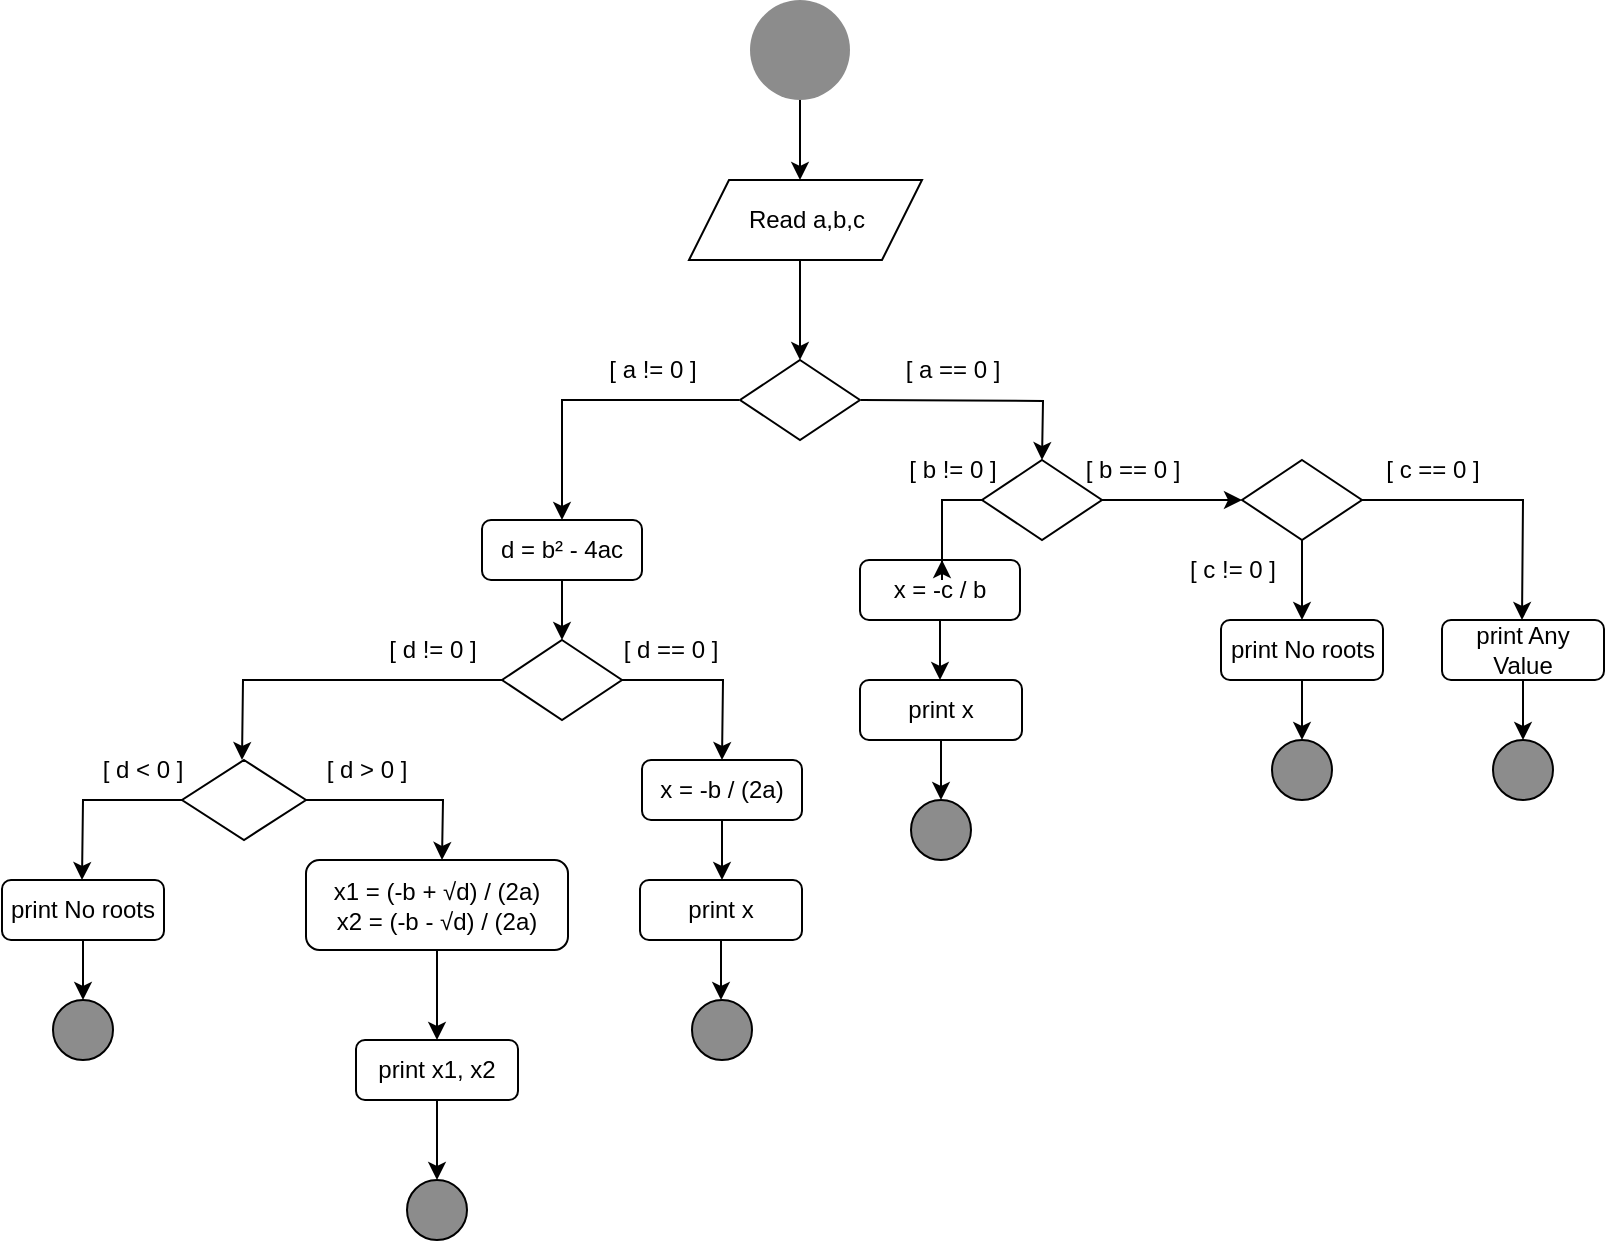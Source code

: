 <mxfile version="20.3.7" type="github">
  <diagram id="C5RBs43oDa-KdzZeNtuy" name="Page-1">
    <mxGraphModel dx="1184" dy="628" grid="1" gridSize="10" guides="1" tooltips="1" connect="1" arrows="1" fold="1" page="1" pageScale="1" pageWidth="827" pageHeight="1169" math="0" shadow="0">
      <root>
        <mxCell id="WIyWlLk6GJQsqaUBKTNV-0" />
        <mxCell id="WIyWlLk6GJQsqaUBKTNV-1" parent="WIyWlLk6GJQsqaUBKTNV-0" />
        <mxCell id="kxIFBW0uknAkVecd-re5-1" style="edgeStyle=orthogonalEdgeStyle;rounded=0;orthogonalLoop=1;jettySize=auto;html=1;" edge="1" parent="WIyWlLk6GJQsqaUBKTNV-1" source="kxIFBW0uknAkVecd-re5-0">
          <mxGeometry relative="1" as="geometry">
            <mxPoint x="399" y="110" as="targetPoint" />
          </mxGeometry>
        </mxCell>
        <mxCell id="kxIFBW0uknAkVecd-re5-0" value="" style="ellipse;whiteSpace=wrap;html=1;aspect=fixed;fillColor=#8C8C8C;strokeColor=none;" vertex="1" parent="WIyWlLk6GJQsqaUBKTNV-1">
          <mxGeometry x="374" y="20" width="50" height="50" as="geometry" />
        </mxCell>
        <mxCell id="kxIFBW0uknAkVecd-re5-5" value="" style="edgeStyle=orthogonalEdgeStyle;rounded=0;orthogonalLoop=1;jettySize=auto;html=1;" edge="1" parent="WIyWlLk6GJQsqaUBKTNV-1">
          <mxGeometry relative="1" as="geometry">
            <mxPoint x="399" y="150" as="sourcePoint" />
            <mxPoint x="399" y="200" as="targetPoint" />
          </mxGeometry>
        </mxCell>
        <mxCell id="kxIFBW0uknAkVecd-re5-6" style="edgeStyle=orthogonalEdgeStyle;rounded=0;orthogonalLoop=1;jettySize=auto;html=1;" edge="1" parent="WIyWlLk6GJQsqaUBKTNV-1">
          <mxGeometry relative="1" as="geometry">
            <mxPoint x="520" y="250" as="targetPoint" />
            <mxPoint x="429.5" y="220" as="sourcePoint" />
          </mxGeometry>
        </mxCell>
        <mxCell id="kxIFBW0uknAkVecd-re5-7" style="edgeStyle=orthogonalEdgeStyle;rounded=0;orthogonalLoop=1;jettySize=auto;html=1;" edge="1" parent="WIyWlLk6GJQsqaUBKTNV-1">
          <mxGeometry relative="1" as="geometry">
            <mxPoint x="280" y="280" as="targetPoint" />
            <mxPoint x="368.5" y="220" as="sourcePoint" />
            <Array as="points">
              <mxPoint x="280" y="220" />
            </Array>
          </mxGeometry>
        </mxCell>
        <mxCell id="kxIFBW0uknAkVecd-re5-8" value="[ a == 0 ]" style="text;html=1;align=center;verticalAlign=middle;resizable=0;points=[];autosize=1;strokeColor=none;fillColor=none;" vertex="1" parent="WIyWlLk6GJQsqaUBKTNV-1">
          <mxGeometry x="439.5" y="190" width="70" height="30" as="geometry" />
        </mxCell>
        <mxCell id="kxIFBW0uknAkVecd-re5-9" value="[ a != 0 ]" style="text;html=1;align=center;verticalAlign=middle;resizable=0;points=[];autosize=1;strokeColor=none;fillColor=none;" vertex="1" parent="WIyWlLk6GJQsqaUBKTNV-1">
          <mxGeometry x="290" y="190" width="70" height="30" as="geometry" />
        </mxCell>
        <mxCell id="kxIFBW0uknAkVecd-re5-10" value="Read a,b,c" style="shape=parallelogram;perimeter=parallelogramPerimeter;whiteSpace=wrap;html=1;fixedSize=1;strokeColor=default;fillColor=default;" vertex="1" parent="WIyWlLk6GJQsqaUBKTNV-1">
          <mxGeometry x="343.5" y="110" width="116.5" height="40" as="geometry" />
        </mxCell>
        <mxCell id="kxIFBW0uknAkVecd-re5-11" value="" style="rhombus;whiteSpace=wrap;html=1;strokeColor=default;fillColor=default;" vertex="1" parent="WIyWlLk6GJQsqaUBKTNV-1">
          <mxGeometry x="369" y="200" width="60" height="40" as="geometry" />
        </mxCell>
        <mxCell id="kxIFBW0uknAkVecd-re5-15" style="edgeStyle=orthogonalEdgeStyle;rounded=0;orthogonalLoop=1;jettySize=auto;html=1;" edge="1" parent="WIyWlLk6GJQsqaUBKTNV-1" source="kxIFBW0uknAkVecd-re5-12">
          <mxGeometry relative="1" as="geometry">
            <mxPoint x="470" y="300" as="targetPoint" />
          </mxGeometry>
        </mxCell>
        <mxCell id="kxIFBW0uknAkVecd-re5-16" style="edgeStyle=orthogonalEdgeStyle;rounded=0;orthogonalLoop=1;jettySize=auto;html=1;" edge="1" parent="WIyWlLk6GJQsqaUBKTNV-1" source="kxIFBW0uknAkVecd-re5-12" target="kxIFBW0uknAkVecd-re5-24">
          <mxGeometry relative="1" as="geometry">
            <mxPoint x="590" y="270" as="targetPoint" />
          </mxGeometry>
        </mxCell>
        <mxCell id="kxIFBW0uknAkVecd-re5-12" value="" style="rhombus;whiteSpace=wrap;html=1;strokeColor=default;fillColor=default;" vertex="1" parent="WIyWlLk6GJQsqaUBKTNV-1">
          <mxGeometry x="490" y="250" width="60" height="40" as="geometry" />
        </mxCell>
        <mxCell id="kxIFBW0uknAkVecd-re5-17" value="[ b == 0 ]" style="text;html=1;align=center;verticalAlign=middle;resizable=0;points=[];autosize=1;strokeColor=none;fillColor=none;gradientColor=none;" vertex="1" parent="WIyWlLk6GJQsqaUBKTNV-1">
          <mxGeometry x="530" y="240" width="70" height="30" as="geometry" />
        </mxCell>
        <mxCell id="kxIFBW0uknAkVecd-re5-18" value="[ b != 0 ]" style="text;html=1;align=center;verticalAlign=middle;resizable=0;points=[];autosize=1;strokeColor=none;fillColor=none;gradientColor=none;" vertex="1" parent="WIyWlLk6GJQsqaUBKTNV-1">
          <mxGeometry x="439.5" y="240" width="70" height="30" as="geometry" />
        </mxCell>
        <mxCell id="kxIFBW0uknAkVecd-re5-20" style="edgeStyle=orthogonalEdgeStyle;rounded=0;orthogonalLoop=1;jettySize=auto;html=1;" edge="1" parent="WIyWlLk6GJQsqaUBKTNV-1" source="kxIFBW0uknAkVecd-re5-19">
          <mxGeometry relative="1" as="geometry">
            <mxPoint x="469.0" y="360" as="targetPoint" />
          </mxGeometry>
        </mxCell>
        <mxCell id="kxIFBW0uknAkVecd-re5-19" value="x = -c / b" style="rounded=1;whiteSpace=wrap;html=1;strokeColor=default;fillColor=none;gradientColor=none;" vertex="1" parent="WIyWlLk6GJQsqaUBKTNV-1">
          <mxGeometry x="429" y="300" width="80" height="30" as="geometry" />
        </mxCell>
        <mxCell id="kxIFBW0uknAkVecd-re5-22" style="edgeStyle=orthogonalEdgeStyle;rounded=0;orthogonalLoop=1;jettySize=auto;html=1;" edge="1" parent="WIyWlLk6GJQsqaUBKTNV-1" source="kxIFBW0uknAkVecd-re5-21">
          <mxGeometry relative="1" as="geometry">
            <mxPoint x="469.5" y="420" as="targetPoint" />
          </mxGeometry>
        </mxCell>
        <mxCell id="kxIFBW0uknAkVecd-re5-21" value="print x" style="rounded=1;whiteSpace=wrap;html=1;strokeColor=default;fillColor=none;gradientColor=none;" vertex="1" parent="WIyWlLk6GJQsqaUBKTNV-1">
          <mxGeometry x="429" y="360" width="81" height="30" as="geometry" />
        </mxCell>
        <mxCell id="kxIFBW0uknAkVecd-re5-23" value="" style="ellipse;whiteSpace=wrap;html=1;aspect=fixed;fillColor=#8C8C8C;" vertex="1" parent="WIyWlLk6GJQsqaUBKTNV-1">
          <mxGeometry x="454.5" y="420" width="30" height="30" as="geometry" />
        </mxCell>
        <mxCell id="kxIFBW0uknAkVecd-re5-26" style="edgeStyle=orthogonalEdgeStyle;rounded=0;orthogonalLoop=1;jettySize=auto;html=1;" edge="1" parent="WIyWlLk6GJQsqaUBKTNV-1" source="kxIFBW0uknAkVecd-re5-24">
          <mxGeometry relative="1" as="geometry">
            <mxPoint x="760" y="330" as="targetPoint" />
          </mxGeometry>
        </mxCell>
        <mxCell id="kxIFBW0uknAkVecd-re5-27" style="edgeStyle=orthogonalEdgeStyle;rounded=0;orthogonalLoop=1;jettySize=auto;html=1;" edge="1" parent="WIyWlLk6GJQsqaUBKTNV-1" source="kxIFBW0uknAkVecd-re5-24">
          <mxGeometry relative="1" as="geometry">
            <mxPoint x="650" y="330" as="targetPoint" />
          </mxGeometry>
        </mxCell>
        <mxCell id="kxIFBW0uknAkVecd-re5-24" value="" style="rhombus;whiteSpace=wrap;html=1;strokeColor=default;fillColor=default;" vertex="1" parent="WIyWlLk6GJQsqaUBKTNV-1">
          <mxGeometry x="620" y="250" width="60" height="40" as="geometry" />
        </mxCell>
        <mxCell id="kxIFBW0uknAkVecd-re5-28" value="[ c == 0 ]" style="text;html=1;align=center;verticalAlign=middle;resizable=0;points=[];autosize=1;strokeColor=none;fillColor=none;gradientColor=none;" vertex="1" parent="WIyWlLk6GJQsqaUBKTNV-1">
          <mxGeometry x="680" y="240" width="70" height="30" as="geometry" />
        </mxCell>
        <mxCell id="kxIFBW0uknAkVecd-re5-29" value="[ c != 0 ]" style="text;html=1;align=center;verticalAlign=middle;resizable=0;points=[];autosize=1;strokeColor=none;fillColor=none;gradientColor=none;" vertex="1" parent="WIyWlLk6GJQsqaUBKTNV-1">
          <mxGeometry x="580" y="290" width="70" height="30" as="geometry" />
        </mxCell>
        <mxCell id="kxIFBW0uknAkVecd-re5-35" style="edgeStyle=orthogonalEdgeStyle;rounded=0;orthogonalLoop=1;jettySize=auto;html=1;" edge="1" parent="WIyWlLk6GJQsqaUBKTNV-1" source="kxIFBW0uknAkVecd-re5-31">
          <mxGeometry relative="1" as="geometry">
            <mxPoint x="760.5" y="390" as="targetPoint" />
          </mxGeometry>
        </mxCell>
        <mxCell id="kxIFBW0uknAkVecd-re5-31" value="print Any Value" style="rounded=1;whiteSpace=wrap;html=1;strokeColor=default;fillColor=none;gradientColor=none;" vertex="1" parent="WIyWlLk6GJQsqaUBKTNV-1">
          <mxGeometry x="720" y="330" width="81" height="30" as="geometry" />
        </mxCell>
        <mxCell id="kxIFBW0uknAkVecd-re5-33" value="" style="ellipse;whiteSpace=wrap;html=1;aspect=fixed;fillColor=#8C8C8C;" vertex="1" parent="WIyWlLk6GJQsqaUBKTNV-1">
          <mxGeometry x="745.5" y="390" width="30" height="30" as="geometry" />
        </mxCell>
        <mxCell id="kxIFBW0uknAkVecd-re5-36" style="edgeStyle=orthogonalEdgeStyle;rounded=0;orthogonalLoop=1;jettySize=auto;html=1;" edge="1" parent="WIyWlLk6GJQsqaUBKTNV-1" source="kxIFBW0uknAkVecd-re5-34">
          <mxGeometry relative="1" as="geometry">
            <mxPoint x="650" y="390" as="targetPoint" />
          </mxGeometry>
        </mxCell>
        <mxCell id="kxIFBW0uknAkVecd-re5-34" value="print No roots" style="rounded=1;whiteSpace=wrap;html=1;strokeColor=default;fillColor=none;gradientColor=none;" vertex="1" parent="WIyWlLk6GJQsqaUBKTNV-1">
          <mxGeometry x="609.5" y="330" width="81" height="30" as="geometry" />
        </mxCell>
        <mxCell id="kxIFBW0uknAkVecd-re5-37" value="" style="ellipse;whiteSpace=wrap;html=1;aspect=fixed;fillColor=#8C8C8C;perimeterSpacing=1;" vertex="1" parent="WIyWlLk6GJQsqaUBKTNV-1">
          <mxGeometry x="635" y="390" width="30" height="30" as="geometry" />
        </mxCell>
        <mxCell id="kxIFBW0uknAkVecd-re5-40" style="edgeStyle=orthogonalEdgeStyle;rounded=0;orthogonalLoop=1;jettySize=auto;html=1;fontColor=#FFFFFF;" edge="1" parent="WIyWlLk6GJQsqaUBKTNV-1" source="kxIFBW0uknAkVecd-re5-39">
          <mxGeometry relative="1" as="geometry">
            <mxPoint x="280" y="340" as="targetPoint" />
          </mxGeometry>
        </mxCell>
        <mxCell id="kxIFBW0uknAkVecd-re5-39" value="d = b²&amp;nbsp;- 4ac" style="rounded=1;whiteSpace=wrap;html=1;strokeColor=default;fillColor=none;gradientColor=none;" vertex="1" parent="WIyWlLk6GJQsqaUBKTNV-1">
          <mxGeometry x="240" y="280" width="80" height="30" as="geometry" />
        </mxCell>
        <mxCell id="kxIFBW0uknAkVecd-re5-42" style="edgeStyle=orthogonalEdgeStyle;rounded=0;orthogonalLoop=1;jettySize=auto;html=1;fontColor=#FFFFFF;" edge="1" parent="WIyWlLk6GJQsqaUBKTNV-1" source="kxIFBW0uknAkVecd-re5-41">
          <mxGeometry relative="1" as="geometry">
            <mxPoint x="360" y="400" as="targetPoint" />
          </mxGeometry>
        </mxCell>
        <mxCell id="kxIFBW0uknAkVecd-re5-43" style="edgeStyle=orthogonalEdgeStyle;rounded=0;orthogonalLoop=1;jettySize=auto;html=1;fontColor=#FFFFFF;" edge="1" parent="WIyWlLk6GJQsqaUBKTNV-1" source="kxIFBW0uknAkVecd-re5-41">
          <mxGeometry relative="1" as="geometry">
            <mxPoint x="120" y="400" as="targetPoint" />
          </mxGeometry>
        </mxCell>
        <mxCell id="kxIFBW0uknAkVecd-re5-41" value="" style="rhombus;whiteSpace=wrap;html=1;strokeColor=default;fillColor=default;" vertex="1" parent="WIyWlLk6GJQsqaUBKTNV-1">
          <mxGeometry x="250" y="340" width="60" height="40" as="geometry" />
        </mxCell>
        <mxCell id="kxIFBW0uknAkVecd-re5-44" value="[ d == 0 ]" style="text;html=1;align=center;verticalAlign=middle;resizable=0;points=[];autosize=1;strokeColor=none;fillColor=none;gradientColor=none;" vertex="1" parent="WIyWlLk6GJQsqaUBKTNV-1">
          <mxGeometry x="299" y="330" width="70" height="30" as="geometry" />
        </mxCell>
        <mxCell id="kxIFBW0uknAkVecd-re5-46" style="edgeStyle=orthogonalEdgeStyle;rounded=0;orthogonalLoop=1;jettySize=auto;html=1;fontColor=#FFFFFF;" edge="1" parent="WIyWlLk6GJQsqaUBKTNV-1" source="kxIFBW0uknAkVecd-re5-45">
          <mxGeometry relative="1" as="geometry">
            <mxPoint x="360" y="460" as="targetPoint" />
          </mxGeometry>
        </mxCell>
        <mxCell id="kxIFBW0uknAkVecd-re5-45" value="x = -b / (2a)" style="rounded=1;whiteSpace=wrap;html=1;strokeColor=default;fillColor=none;gradientColor=none;" vertex="1" parent="WIyWlLk6GJQsqaUBKTNV-1">
          <mxGeometry x="320" y="400" width="80" height="30" as="geometry" />
        </mxCell>
        <mxCell id="kxIFBW0uknAkVecd-re5-48" style="edgeStyle=orthogonalEdgeStyle;rounded=0;orthogonalLoop=1;jettySize=auto;html=1;fontColor=#FFFFFF;" edge="1" parent="WIyWlLk6GJQsqaUBKTNV-1" source="kxIFBW0uknAkVecd-re5-47">
          <mxGeometry relative="1" as="geometry">
            <mxPoint x="359.5" y="520" as="targetPoint" />
          </mxGeometry>
        </mxCell>
        <mxCell id="kxIFBW0uknAkVecd-re5-47" value="print x" style="rounded=1;whiteSpace=wrap;html=1;strokeColor=default;fillColor=none;gradientColor=none;" vertex="1" parent="WIyWlLk6GJQsqaUBKTNV-1">
          <mxGeometry x="319" y="460" width="81" height="30" as="geometry" />
        </mxCell>
        <mxCell id="kxIFBW0uknAkVecd-re5-49" value="" style="ellipse;whiteSpace=wrap;html=1;aspect=fixed;fillColor=#8C8C8C;" vertex="1" parent="WIyWlLk6GJQsqaUBKTNV-1">
          <mxGeometry x="345" y="520" width="30" height="30" as="geometry" />
        </mxCell>
        <mxCell id="kxIFBW0uknAkVecd-re5-50" value="[ d != 0 ]" style="text;html=1;align=center;verticalAlign=middle;resizable=0;points=[];autosize=1;strokeColor=none;fillColor=none;gradientColor=none;" vertex="1" parent="WIyWlLk6GJQsqaUBKTNV-1">
          <mxGeometry x="180" y="330" width="70" height="30" as="geometry" />
        </mxCell>
        <mxCell id="kxIFBW0uknAkVecd-re5-53" style="edgeStyle=orthogonalEdgeStyle;rounded=0;orthogonalLoop=1;jettySize=auto;html=1;fontColor=#FFFFFF;" edge="1" parent="WIyWlLk6GJQsqaUBKTNV-1" source="kxIFBW0uknAkVecd-re5-51">
          <mxGeometry relative="1" as="geometry">
            <mxPoint x="40" y="460" as="targetPoint" />
          </mxGeometry>
        </mxCell>
        <mxCell id="kxIFBW0uknAkVecd-re5-66" style="edgeStyle=orthogonalEdgeStyle;rounded=0;orthogonalLoop=1;jettySize=auto;html=1;fontColor=#FFFFFF;" edge="1" parent="WIyWlLk6GJQsqaUBKTNV-1" source="kxIFBW0uknAkVecd-re5-51">
          <mxGeometry relative="1" as="geometry">
            <mxPoint x="220" y="450" as="targetPoint" />
          </mxGeometry>
        </mxCell>
        <mxCell id="kxIFBW0uknAkVecd-re5-51" value="" style="rhombus;whiteSpace=wrap;html=1;strokeColor=default;fillColor=default;" vertex="1" parent="WIyWlLk6GJQsqaUBKTNV-1">
          <mxGeometry x="90" y="400" width="62" height="40" as="geometry" />
        </mxCell>
        <mxCell id="kxIFBW0uknAkVecd-re5-54" value="[ d &amp;gt; 0 ]" style="text;html=1;align=center;verticalAlign=middle;resizable=0;points=[];autosize=1;strokeColor=none;fillColor=none;gradientColor=none;" vertex="1" parent="WIyWlLk6GJQsqaUBKTNV-1">
          <mxGeometry x="152" y="390" width="60" height="30" as="geometry" />
        </mxCell>
        <mxCell id="kxIFBW0uknAkVecd-re5-55" value="[ d &amp;lt; 0 ]" style="text;html=1;align=center;verticalAlign=middle;resizable=0;points=[];autosize=1;strokeColor=none;fillColor=none;gradientColor=none;" vertex="1" parent="WIyWlLk6GJQsqaUBKTNV-1">
          <mxGeometry x="40" y="390" width="60" height="30" as="geometry" />
        </mxCell>
        <mxCell id="kxIFBW0uknAkVecd-re5-60" style="edgeStyle=orthogonalEdgeStyle;rounded=0;orthogonalLoop=1;jettySize=auto;html=1;fontColor=#FFFFFF;" edge="1" parent="WIyWlLk6GJQsqaUBKTNV-1" source="kxIFBW0uknAkVecd-re5-59">
          <mxGeometry relative="1" as="geometry">
            <mxPoint x="40.5" y="520" as="targetPoint" />
          </mxGeometry>
        </mxCell>
        <mxCell id="kxIFBW0uknAkVecd-re5-59" value="print No roots" style="rounded=1;whiteSpace=wrap;html=1;strokeColor=default;fillColor=none;gradientColor=none;" vertex="1" parent="WIyWlLk6GJQsqaUBKTNV-1">
          <mxGeometry y="460" width="81" height="30" as="geometry" />
        </mxCell>
        <mxCell id="kxIFBW0uknAkVecd-re5-61" value="" style="ellipse;whiteSpace=wrap;html=1;aspect=fixed;fillColor=#8C8C8C;" vertex="1" parent="WIyWlLk6GJQsqaUBKTNV-1">
          <mxGeometry x="25.5" y="520" width="30" height="30" as="geometry" />
        </mxCell>
        <mxCell id="kxIFBW0uknAkVecd-re5-67" style="edgeStyle=orthogonalEdgeStyle;rounded=0;orthogonalLoop=1;jettySize=auto;html=1;fontColor=#FFFFFF;" edge="1" parent="WIyWlLk6GJQsqaUBKTNV-1" source="kxIFBW0uknAkVecd-re5-62">
          <mxGeometry relative="1" as="geometry">
            <mxPoint x="217.5" y="540" as="targetPoint" />
          </mxGeometry>
        </mxCell>
        <mxCell id="kxIFBW0uknAkVecd-re5-62" value="x1 = (-b + √d) / (2a)&lt;br&gt;x2 = (-b - √d) / (2a)" style="rounded=1;whiteSpace=wrap;html=1;strokeColor=default;fillColor=none;gradientColor=none;" vertex="1" parent="WIyWlLk6GJQsqaUBKTNV-1">
          <mxGeometry x="152" y="450" width="131" height="45" as="geometry" />
        </mxCell>
        <mxCell id="kxIFBW0uknAkVecd-re5-69" style="edgeStyle=orthogonalEdgeStyle;rounded=0;orthogonalLoop=1;jettySize=auto;html=1;fontColor=#FFFFFF;" edge="1" parent="WIyWlLk6GJQsqaUBKTNV-1" source="kxIFBW0uknAkVecd-re5-68">
          <mxGeometry relative="1" as="geometry">
            <mxPoint x="217.5" y="610" as="targetPoint" />
          </mxGeometry>
        </mxCell>
        <mxCell id="kxIFBW0uknAkVecd-re5-68" value="print x1, x2" style="rounded=1;whiteSpace=wrap;html=1;strokeColor=default;fillColor=none;gradientColor=none;" vertex="1" parent="WIyWlLk6GJQsqaUBKTNV-1">
          <mxGeometry x="177" y="540" width="81" height="30" as="geometry" />
        </mxCell>
        <mxCell id="kxIFBW0uknAkVecd-re5-70" value="" style="ellipse;whiteSpace=wrap;html=1;aspect=fixed;fillColor=#8C8C8C;" vertex="1" parent="WIyWlLk6GJQsqaUBKTNV-1">
          <mxGeometry x="202.5" y="610" width="30" height="30" as="geometry" />
        </mxCell>
      </root>
    </mxGraphModel>
  </diagram>
</mxfile>

